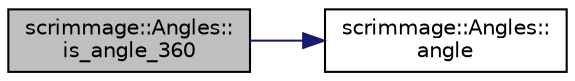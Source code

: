 digraph "scrimmage::Angles::is_angle_360"
{
 // LATEX_PDF_SIZE
  edge [fontname="Helvetica",fontsize="10",labelfontname="Helvetica",labelfontsize="10"];
  node [fontname="Helvetica",fontsize="10",shape=record];
  rankdir="LR";
  Node1 [label="scrimmage::Angles::\lis_angle_360",height=0.2,width=0.4,color="black", fillcolor="grey75", style="filled", fontcolor="black",tooltip=" "];
  Node1 -> Node2 [color="midnightblue",fontsize="10",style="solid",fontname="Helvetica"];
  Node2 [label="scrimmage::Angles::\langle",height=0.2,width=0.4,color="black", fillcolor="white", style="filled",URL="$classscrimmage_1_1Angles.html#aaa89bbf40a656a2dd3ca6bbea0cda034",tooltip=" "];
}
